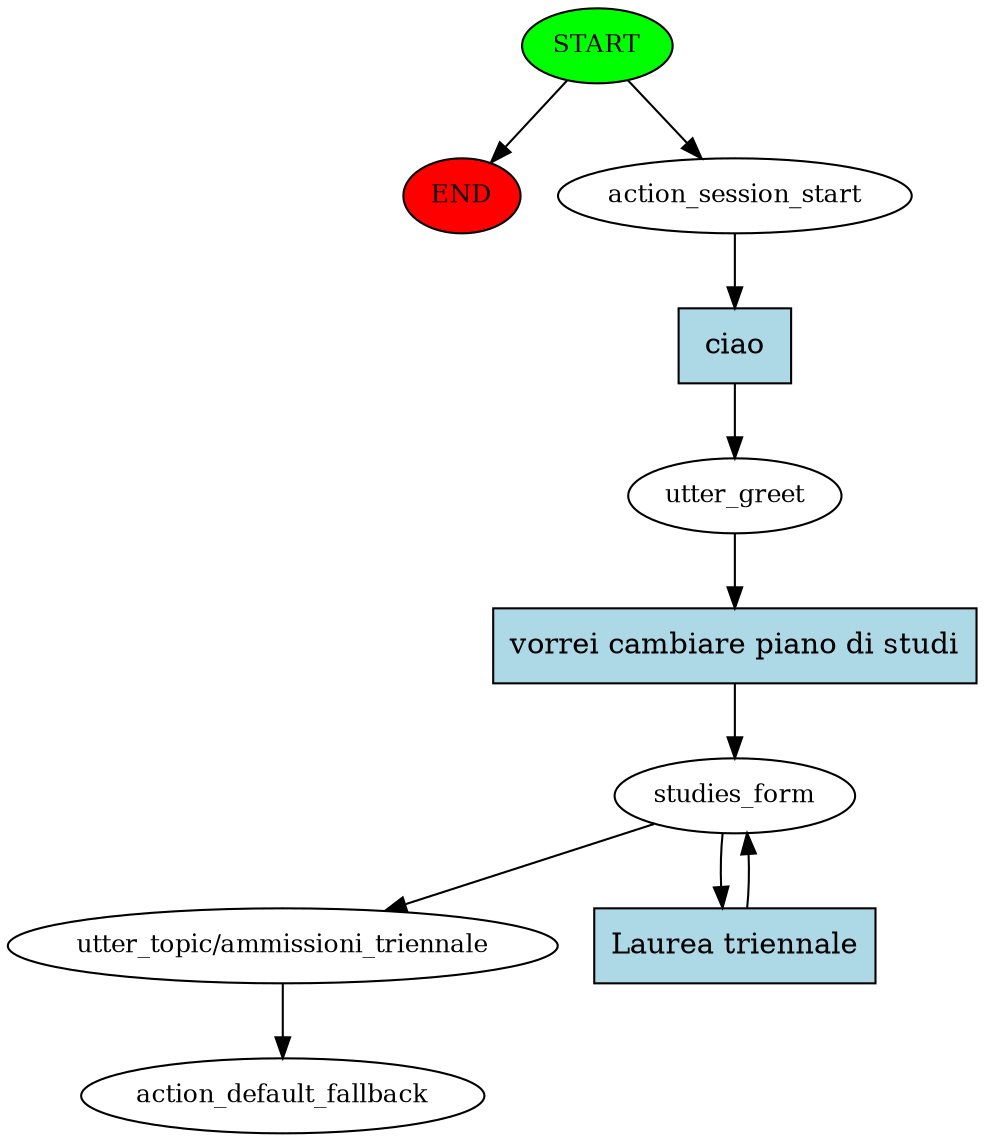 digraph  {
0 [class="start active", fillcolor=green, fontsize=12, label=START, style=filled];
"-1" [class=end, fillcolor=red, fontsize=12, label=END, style=filled];
1 [class=active, fontsize=12, label=action_session_start];
2 [class=active, fontsize=12, label=utter_greet];
3 [class=active, fontsize=12, label=studies_form];
5 [class=active, fontsize=12, label="utter_topic/ammissioni_triennale"];
6 [class="dashed active", fontsize=12, label=action_default_fallback];
7 [class="intent active", fillcolor=lightblue, label=ciao, shape=rect, style=filled];
8 [class="intent active", fillcolor=lightblue, label="vorrei cambiare piano di studi", shape=rect, style=filled];
9 [class="intent active", fillcolor=lightblue, label="Laurea triennale", shape=rect, style=filled];
0 -> "-1"  [class="", key=NONE, label=""];
0 -> 1  [class=active, key=NONE, label=""];
1 -> 7  [class=active, key=0];
2 -> 8  [class=active, key=0];
3 -> 5  [class=active, key=NONE, label=""];
3 -> 9  [class=active, key=0];
5 -> 6  [class=active, key=NONE, label=""];
7 -> 2  [class=active, key=0];
8 -> 3  [class=active, key=0];
9 -> 3  [class=active, key=0];
}
